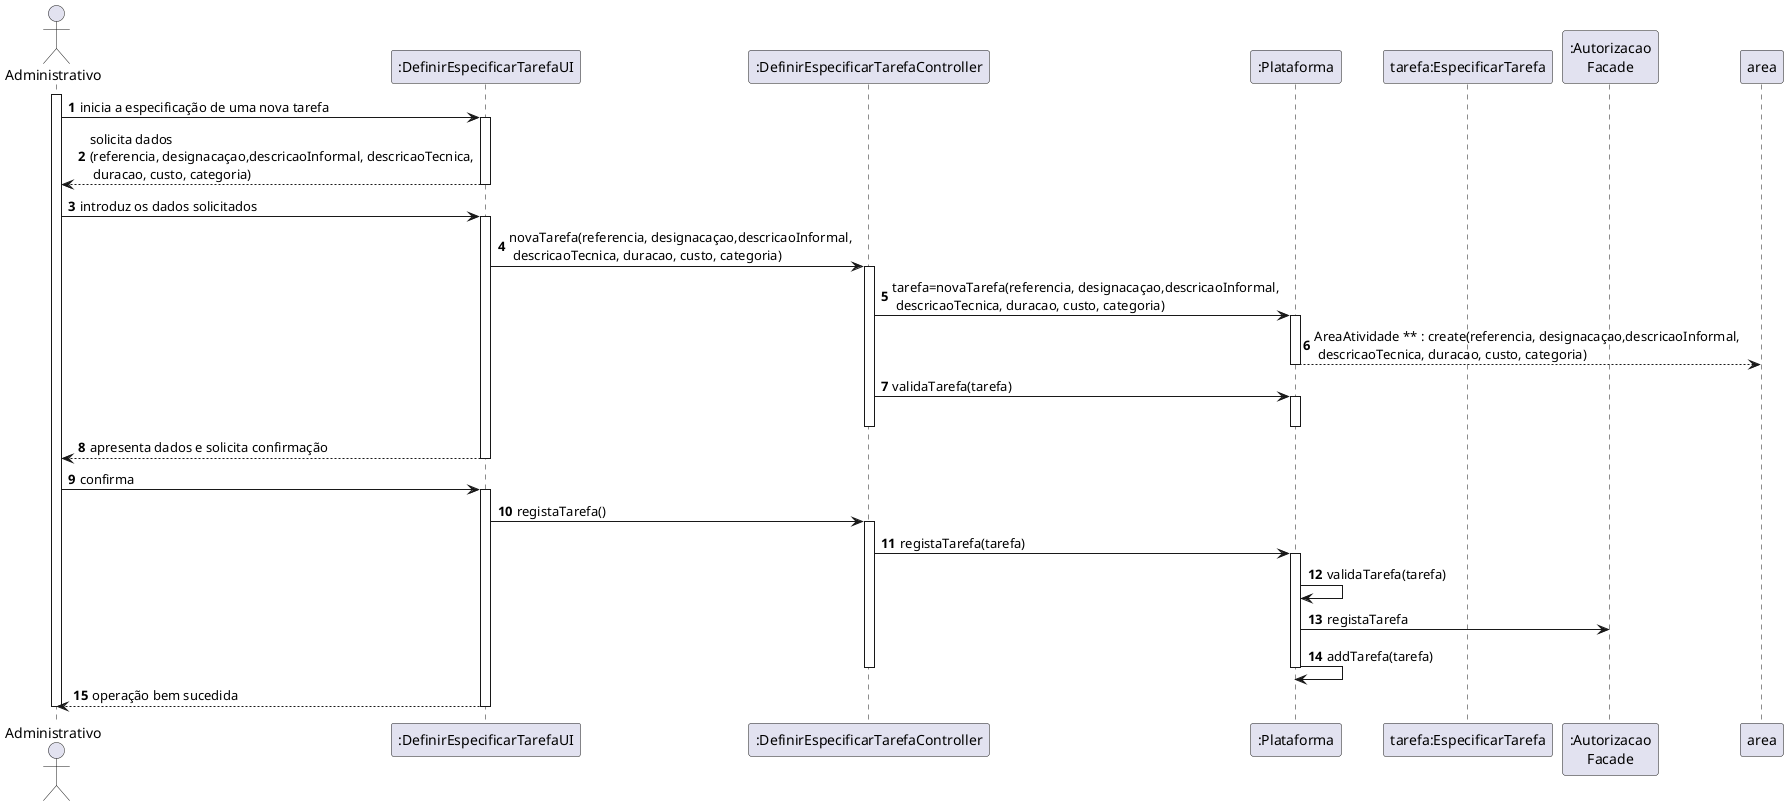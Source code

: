 @startuml
@startuml
autonumber
actor "Administrativo" as ADM

participant ":DefinirEspecificarTarefaUI" as UI
participant ":DefinirEspecificarTarefaController" as CTRL
participant ":Plataforma" as PLAT
participant "tarefa:EspecificarTarefa" as TAREFA
participant ":Autorizacao\nFacade" as AUT


activate ADM
ADM -> UI : inicia a especificação de uma nova tarefa 
activate UI
UI --> ADM : solicita dados \n(referencia, designacaçao,descricaoInformal, descricaoTecnica,\n duracao, custo, categoria)
deactivate UI

ADM -> UI : introduz os dados solicitados
activate UI
UI -> CTRL : novaTarefa(referencia, designacaçao,descricaoInformal,\n descricaoTecnica, duracao, custo, categoria)
activate CTRL
CTRL -> PLAT: tarefa=novaTarefa(referencia, designacaçao,descricaoInformal,\n descricaoTecnica, duracao, custo, categoria)
activate PLAT
PLAT --> area:AreaAtividade ** : create(referencia, designacaçao,descricaoInformal,\n descricaoTecnica, duracao, custo, categoria)
deactivate PLAT

CTRL -> PLAT: validaTarefa(tarefa)
activate PLAT
deactivate PLAT

deactivate CTRL
UI --> ADM : apresenta dados e solicita confirmação
deactivate UI

ADM -> UI : confirma
activate UI

UI -> CTRL: registaTarefa()
activate CTRL
CTRL ->PLAT: registaTarefa(tarefa)
activate PLAT
PLAT -> PLAT: validaTarefa(tarefa)
PLAT -> AUT: registaTarefa
PLAT -> PLAT: addTarefa(tarefa)

deactivate PLAT
deactivate CTRL

UI --> ADM : operação bem sucedida
deactivate UI

deactivate ADM

@enduml
@enduml
